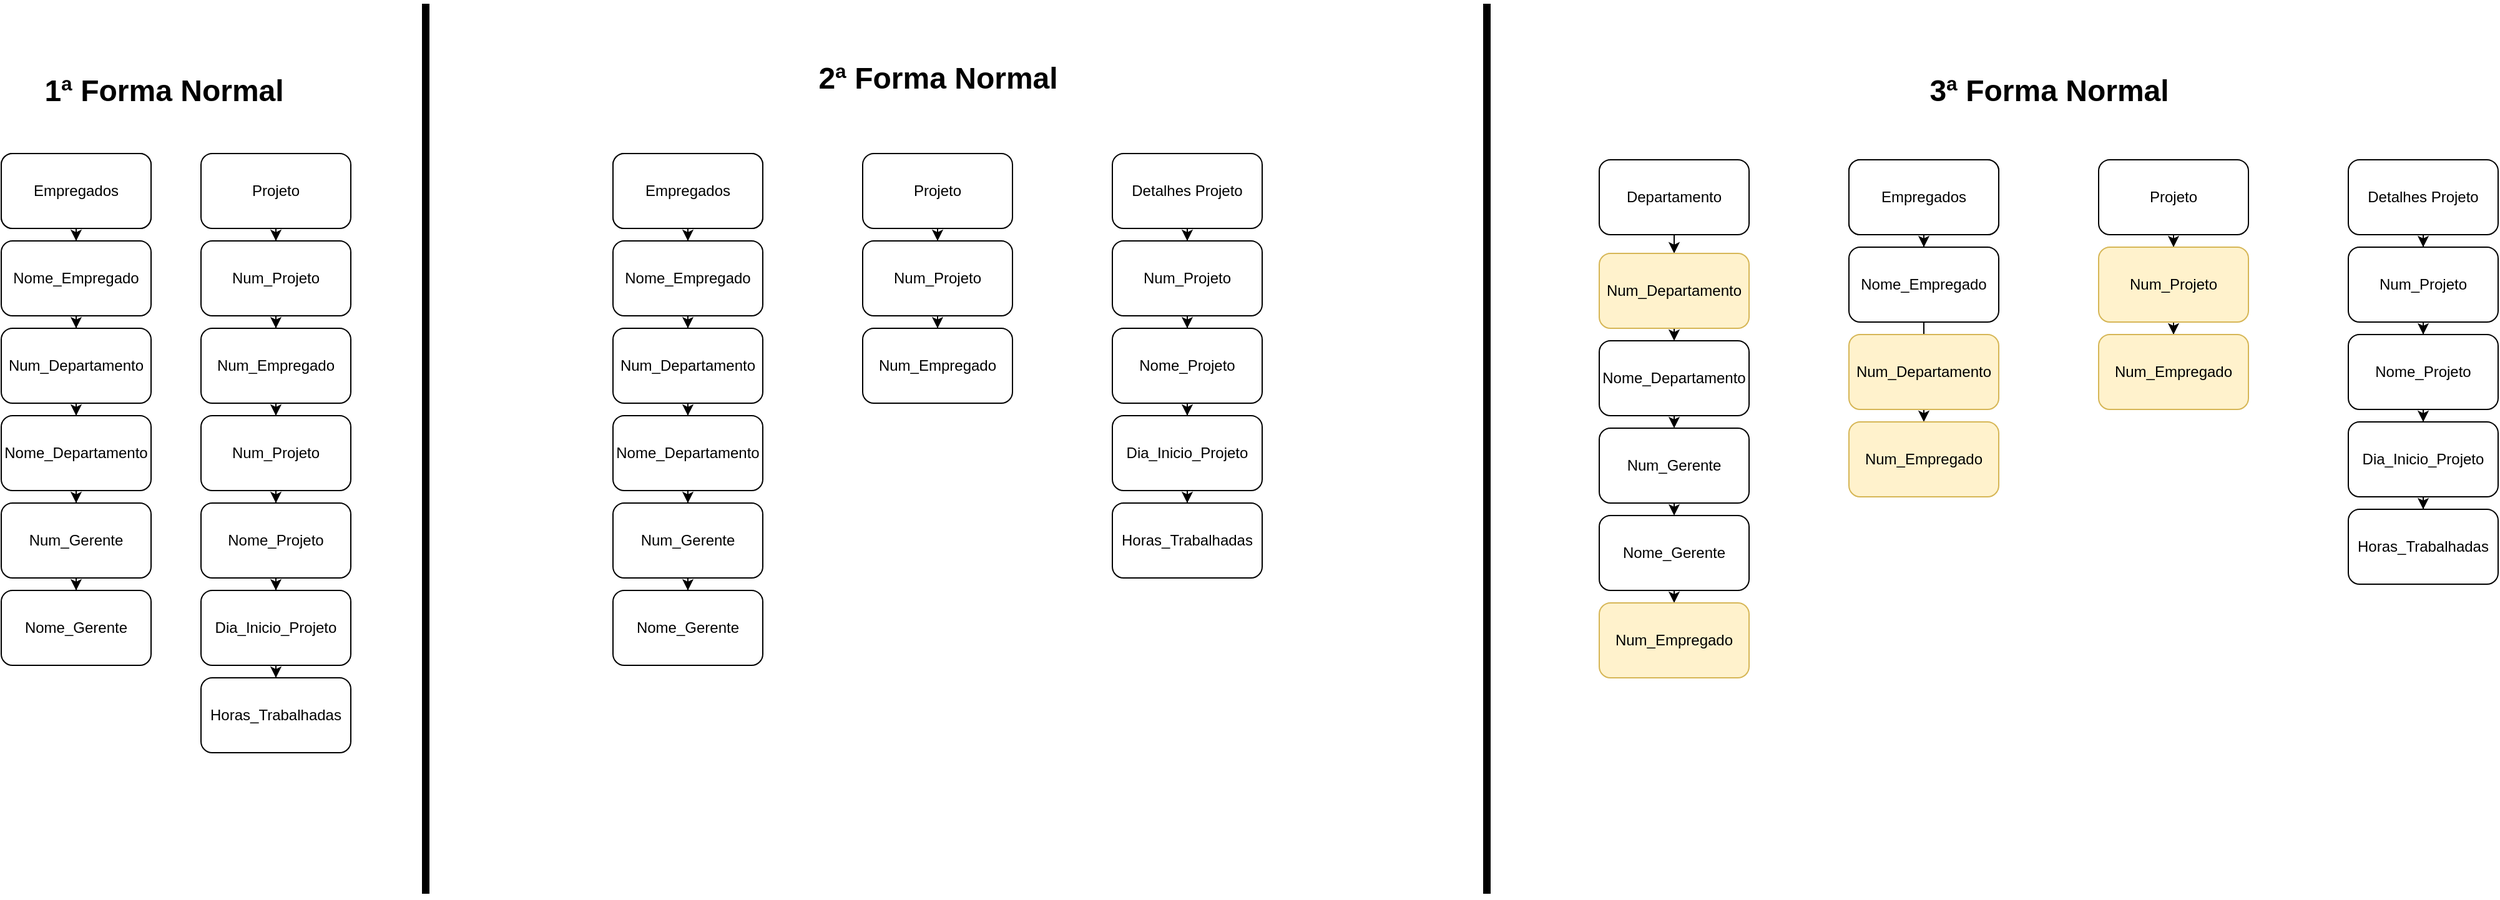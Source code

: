 <mxfile version="21.0.8" type="github">
  <diagram id="R2lEEEUBdFMjLlhIrx00" name="Page-1">
    <mxGraphModel dx="2899" dy="1126" grid="1" gridSize="10" guides="1" tooltips="1" connect="1" arrows="1" fold="1" page="1" pageScale="1" pageWidth="850" pageHeight="1100" math="0" shadow="0" extFonts="Permanent Marker^https://fonts.googleapis.com/css?family=Permanent+Marker">
      <root>
        <mxCell id="0" />
        <mxCell id="1" parent="0" />
        <mxCell id="5bg0Oknhp_1cdMqfzyep-85" value="" style="rounded=1;whiteSpace=wrap;html=1;" parent="1" vertex="1">
          <mxGeometry x="150" y="130" width="120" height="60" as="geometry" />
        </mxCell>
        <mxCell id="5bg0Oknhp_1cdMqfzyep-88" value="" style="edgeStyle=orthogonalEdgeStyle;rounded=0;orthogonalLoop=1;jettySize=auto;html=1;" parent="1" source="5bg0Oknhp_1cdMqfzyep-86" target="5bg0Oknhp_1cdMqfzyep-87" edge="1">
          <mxGeometry relative="1" as="geometry" />
        </mxCell>
        <mxCell id="5bg0Oknhp_1cdMqfzyep-86" value="Empregados" style="rounded=1;whiteSpace=wrap;html=1;" parent="1" vertex="1">
          <mxGeometry x="150" y="130" width="120" height="60" as="geometry" />
        </mxCell>
        <mxCell id="5bg0Oknhp_1cdMqfzyep-90" value="" style="edgeStyle=orthogonalEdgeStyle;rounded=0;orthogonalLoop=1;jettySize=auto;html=1;" parent="1" source="5bg0Oknhp_1cdMqfzyep-87" target="5bg0Oknhp_1cdMqfzyep-89" edge="1">
          <mxGeometry relative="1" as="geometry" />
        </mxCell>
        <mxCell id="5bg0Oknhp_1cdMqfzyep-87" value="Nome_Empregado" style="whiteSpace=wrap;html=1;rounded=1;" parent="1" vertex="1">
          <mxGeometry x="150" y="200" width="120" height="60" as="geometry" />
        </mxCell>
        <mxCell id="5bg0Oknhp_1cdMqfzyep-92" value="" style="edgeStyle=orthogonalEdgeStyle;rounded=0;orthogonalLoop=1;jettySize=auto;html=1;" parent="1" source="5bg0Oknhp_1cdMqfzyep-89" target="5bg0Oknhp_1cdMqfzyep-91" edge="1">
          <mxGeometry relative="1" as="geometry" />
        </mxCell>
        <mxCell id="5bg0Oknhp_1cdMqfzyep-89" value="Num_Departamento" style="whiteSpace=wrap;html=1;rounded=1;" parent="1" vertex="1">
          <mxGeometry x="150" y="270" width="120" height="60" as="geometry" />
        </mxCell>
        <mxCell id="5bg0Oknhp_1cdMqfzyep-94" value="" style="edgeStyle=orthogonalEdgeStyle;rounded=0;orthogonalLoop=1;jettySize=auto;html=1;" parent="1" source="5bg0Oknhp_1cdMqfzyep-91" target="5bg0Oknhp_1cdMqfzyep-93" edge="1">
          <mxGeometry relative="1" as="geometry" />
        </mxCell>
        <mxCell id="5bg0Oknhp_1cdMqfzyep-91" value="Nome_Departamento" style="whiteSpace=wrap;html=1;rounded=1;" parent="1" vertex="1">
          <mxGeometry x="150" y="340" width="120" height="60" as="geometry" />
        </mxCell>
        <mxCell id="5bg0Oknhp_1cdMqfzyep-96" value="" style="edgeStyle=orthogonalEdgeStyle;rounded=0;orthogonalLoop=1;jettySize=auto;html=1;" parent="1" source="5bg0Oknhp_1cdMqfzyep-93" target="5bg0Oknhp_1cdMqfzyep-95" edge="1">
          <mxGeometry relative="1" as="geometry" />
        </mxCell>
        <mxCell id="5bg0Oknhp_1cdMqfzyep-93" value="Num_Gerente" style="whiteSpace=wrap;html=1;rounded=1;" parent="1" vertex="1">
          <mxGeometry x="150" y="410" width="120" height="60" as="geometry" />
        </mxCell>
        <mxCell id="5bg0Oknhp_1cdMqfzyep-95" value="Nome_Gerente" style="whiteSpace=wrap;html=1;rounded=1;" parent="1" vertex="1">
          <mxGeometry x="150" y="480" width="120" height="60" as="geometry" />
        </mxCell>
        <mxCell id="5bg0Oknhp_1cdMqfzyep-110" value="" style="edgeStyle=orthogonalEdgeStyle;rounded=0;orthogonalLoop=1;jettySize=auto;html=1;" parent="1" source="5bg0Oknhp_1cdMqfzyep-97" target="5bg0Oknhp_1cdMqfzyep-109" edge="1">
          <mxGeometry relative="1" as="geometry" />
        </mxCell>
        <mxCell id="5bg0Oknhp_1cdMqfzyep-97" value="Projeto" style="whiteSpace=wrap;html=1;rounded=1;" parent="1" vertex="1">
          <mxGeometry x="350" y="130" width="120" height="60" as="geometry" />
        </mxCell>
        <mxCell id="5bg0Oknhp_1cdMqfzyep-102" value="" style="edgeStyle=orthogonalEdgeStyle;rounded=0;orthogonalLoop=1;jettySize=auto;html=1;" parent="1" source="5bg0Oknhp_1cdMqfzyep-99" target="5bg0Oknhp_1cdMqfzyep-101" edge="1">
          <mxGeometry relative="1" as="geometry" />
        </mxCell>
        <mxCell id="5bg0Oknhp_1cdMqfzyep-99" value="Detalhes Projeto" style="whiteSpace=wrap;html=1;rounded=1;" parent="1" vertex="1">
          <mxGeometry x="550" y="130" width="120" height="60" as="geometry" />
        </mxCell>
        <mxCell id="5bg0Oknhp_1cdMqfzyep-104" value="" style="edgeStyle=orthogonalEdgeStyle;rounded=0;orthogonalLoop=1;jettySize=auto;html=1;" parent="1" source="5bg0Oknhp_1cdMqfzyep-101" target="5bg0Oknhp_1cdMqfzyep-103" edge="1">
          <mxGeometry relative="1" as="geometry" />
        </mxCell>
        <mxCell id="5bg0Oknhp_1cdMqfzyep-101" value="Num_Projeto" style="whiteSpace=wrap;html=1;rounded=1;" parent="1" vertex="1">
          <mxGeometry x="550" y="200" width="120" height="60" as="geometry" />
        </mxCell>
        <mxCell id="5bg0Oknhp_1cdMqfzyep-106" value="" style="edgeStyle=orthogonalEdgeStyle;rounded=0;orthogonalLoop=1;jettySize=auto;html=1;" parent="1" source="5bg0Oknhp_1cdMqfzyep-103" target="5bg0Oknhp_1cdMqfzyep-105" edge="1">
          <mxGeometry relative="1" as="geometry" />
        </mxCell>
        <mxCell id="5bg0Oknhp_1cdMqfzyep-103" value="Nome_Projeto" style="whiteSpace=wrap;html=1;rounded=1;" parent="1" vertex="1">
          <mxGeometry x="550" y="270" width="120" height="60" as="geometry" />
        </mxCell>
        <mxCell id="5bg0Oknhp_1cdMqfzyep-108" value="" style="edgeStyle=orthogonalEdgeStyle;rounded=0;orthogonalLoop=1;jettySize=auto;html=1;" parent="1" source="5bg0Oknhp_1cdMqfzyep-105" target="5bg0Oknhp_1cdMqfzyep-107" edge="1">
          <mxGeometry relative="1" as="geometry" />
        </mxCell>
        <mxCell id="5bg0Oknhp_1cdMqfzyep-105" value="Dia_Inicio_Projeto&lt;br&gt;" style="whiteSpace=wrap;html=1;rounded=1;" parent="1" vertex="1">
          <mxGeometry x="550" y="340" width="120" height="60" as="geometry" />
        </mxCell>
        <mxCell id="5bg0Oknhp_1cdMqfzyep-107" value="Horas_Trabalhadas" style="whiteSpace=wrap;html=1;rounded=1;" parent="1" vertex="1">
          <mxGeometry x="550" y="410" width="120" height="60" as="geometry" />
        </mxCell>
        <mxCell id="5bg0Oknhp_1cdMqfzyep-112" value="" style="edgeStyle=orthogonalEdgeStyle;rounded=0;orthogonalLoop=1;jettySize=auto;html=1;" parent="1" source="5bg0Oknhp_1cdMqfzyep-109" target="5bg0Oknhp_1cdMqfzyep-111" edge="1">
          <mxGeometry relative="1" as="geometry" />
        </mxCell>
        <mxCell id="5bg0Oknhp_1cdMqfzyep-109" value="Num_Projeto" style="whiteSpace=wrap;html=1;rounded=1;" parent="1" vertex="1">
          <mxGeometry x="350" y="200" width="120" height="60" as="geometry" />
        </mxCell>
        <mxCell id="5bg0Oknhp_1cdMqfzyep-111" value="Num_Empregado" style="whiteSpace=wrap;html=1;rounded=1;" parent="1" vertex="1">
          <mxGeometry x="350" y="270" width="120" height="60" as="geometry" />
        </mxCell>
        <mxCell id="5bg0Oknhp_1cdMqfzyep-118" value="" style="rounded=1;whiteSpace=wrap;html=1;" parent="1" vertex="1">
          <mxGeometry x="-340" y="130" width="120" height="60" as="geometry" />
        </mxCell>
        <mxCell id="5bg0Oknhp_1cdMqfzyep-119" value="" style="edgeStyle=orthogonalEdgeStyle;rounded=0;orthogonalLoop=1;jettySize=auto;html=1;" parent="1" source="5bg0Oknhp_1cdMqfzyep-120" target="5bg0Oknhp_1cdMqfzyep-122" edge="1">
          <mxGeometry relative="1" as="geometry" />
        </mxCell>
        <mxCell id="5bg0Oknhp_1cdMqfzyep-120" value="Empregados" style="rounded=1;whiteSpace=wrap;html=1;" parent="1" vertex="1">
          <mxGeometry x="-340" y="130" width="120" height="60" as="geometry" />
        </mxCell>
        <mxCell id="5bg0Oknhp_1cdMqfzyep-121" value="" style="edgeStyle=orthogonalEdgeStyle;rounded=0;orthogonalLoop=1;jettySize=auto;html=1;" parent="1" source="5bg0Oknhp_1cdMqfzyep-122" target="5bg0Oknhp_1cdMqfzyep-124" edge="1">
          <mxGeometry relative="1" as="geometry" />
        </mxCell>
        <mxCell id="5bg0Oknhp_1cdMqfzyep-122" value="Nome_Empregado" style="whiteSpace=wrap;html=1;rounded=1;" parent="1" vertex="1">
          <mxGeometry x="-340" y="200" width="120" height="60" as="geometry" />
        </mxCell>
        <mxCell id="5bg0Oknhp_1cdMqfzyep-123" value="" style="edgeStyle=orthogonalEdgeStyle;rounded=0;orthogonalLoop=1;jettySize=auto;html=1;" parent="1" source="5bg0Oknhp_1cdMqfzyep-124" target="5bg0Oknhp_1cdMqfzyep-126" edge="1">
          <mxGeometry relative="1" as="geometry" />
        </mxCell>
        <mxCell id="5bg0Oknhp_1cdMqfzyep-124" value="Num_Departamento" style="whiteSpace=wrap;html=1;rounded=1;" parent="1" vertex="1">
          <mxGeometry x="-340" y="270" width="120" height="60" as="geometry" />
        </mxCell>
        <mxCell id="5bg0Oknhp_1cdMqfzyep-125" value="" style="edgeStyle=orthogonalEdgeStyle;rounded=0;orthogonalLoop=1;jettySize=auto;html=1;" parent="1" source="5bg0Oknhp_1cdMqfzyep-126" target="5bg0Oknhp_1cdMqfzyep-128" edge="1">
          <mxGeometry relative="1" as="geometry" />
        </mxCell>
        <mxCell id="5bg0Oknhp_1cdMqfzyep-126" value="Nome_Departamento" style="whiteSpace=wrap;html=1;rounded=1;" parent="1" vertex="1">
          <mxGeometry x="-340" y="340" width="120" height="60" as="geometry" />
        </mxCell>
        <mxCell id="5bg0Oknhp_1cdMqfzyep-127" value="" style="edgeStyle=orthogonalEdgeStyle;rounded=0;orthogonalLoop=1;jettySize=auto;html=1;" parent="1" source="5bg0Oknhp_1cdMqfzyep-128" target="5bg0Oknhp_1cdMqfzyep-129" edge="1">
          <mxGeometry relative="1" as="geometry" />
        </mxCell>
        <mxCell id="5bg0Oknhp_1cdMqfzyep-128" value="Num_Gerente" style="whiteSpace=wrap;html=1;rounded=1;" parent="1" vertex="1">
          <mxGeometry x="-340" y="410" width="120" height="60" as="geometry" />
        </mxCell>
        <mxCell id="5bg0Oknhp_1cdMqfzyep-129" value="Nome_Gerente" style="whiteSpace=wrap;html=1;rounded=1;" parent="1" vertex="1">
          <mxGeometry x="-340" y="480" width="120" height="60" as="geometry" />
        </mxCell>
        <mxCell id="5bg0Oknhp_1cdMqfzyep-130" value="" style="edgeStyle=orthogonalEdgeStyle;rounded=0;orthogonalLoop=1;jettySize=auto;html=1;" parent="1" source="5bg0Oknhp_1cdMqfzyep-131" target="5bg0Oknhp_1cdMqfzyep-142" edge="1">
          <mxGeometry relative="1" as="geometry" />
        </mxCell>
        <mxCell id="5bg0Oknhp_1cdMqfzyep-131" value="Projeto" style="whiteSpace=wrap;html=1;rounded=1;" parent="1" vertex="1">
          <mxGeometry x="-180" y="130" width="120" height="60" as="geometry" />
        </mxCell>
        <mxCell id="5bg0Oknhp_1cdMqfzyep-132" value="" style="edgeStyle=orthogonalEdgeStyle;rounded=0;orthogonalLoop=1;jettySize=auto;html=1;exitX=0.5;exitY=1;exitDx=0;exitDy=0;" parent="1" source="5bg0Oknhp_1cdMqfzyep-143" target="5bg0Oknhp_1cdMqfzyep-135" edge="1">
          <mxGeometry relative="1" as="geometry" />
        </mxCell>
        <mxCell id="5bg0Oknhp_1cdMqfzyep-134" value="" style="edgeStyle=orthogonalEdgeStyle;rounded=0;orthogonalLoop=1;jettySize=auto;html=1;" parent="1" source="5bg0Oknhp_1cdMqfzyep-135" target="5bg0Oknhp_1cdMqfzyep-137" edge="1">
          <mxGeometry relative="1" as="geometry" />
        </mxCell>
        <mxCell id="5bg0Oknhp_1cdMqfzyep-135" value="Num_Projeto" style="whiteSpace=wrap;html=1;rounded=1;" parent="1" vertex="1">
          <mxGeometry x="-180" y="340" width="120" height="60" as="geometry" />
        </mxCell>
        <mxCell id="5bg0Oknhp_1cdMqfzyep-136" value="" style="edgeStyle=orthogonalEdgeStyle;rounded=0;orthogonalLoop=1;jettySize=auto;html=1;" parent="1" source="5bg0Oknhp_1cdMqfzyep-137" target="5bg0Oknhp_1cdMqfzyep-139" edge="1">
          <mxGeometry relative="1" as="geometry" />
        </mxCell>
        <mxCell id="5bg0Oknhp_1cdMqfzyep-137" value="Nome_Projeto" style="whiteSpace=wrap;html=1;rounded=1;" parent="1" vertex="1">
          <mxGeometry x="-180" y="410" width="120" height="60" as="geometry" />
        </mxCell>
        <mxCell id="5bg0Oknhp_1cdMqfzyep-138" value="" style="edgeStyle=orthogonalEdgeStyle;rounded=0;orthogonalLoop=1;jettySize=auto;html=1;" parent="1" source="5bg0Oknhp_1cdMqfzyep-139" target="5bg0Oknhp_1cdMqfzyep-140" edge="1">
          <mxGeometry relative="1" as="geometry" />
        </mxCell>
        <mxCell id="5bg0Oknhp_1cdMqfzyep-139" value="Dia_Inicio_Projeto&lt;br&gt;" style="whiteSpace=wrap;html=1;rounded=1;" parent="1" vertex="1">
          <mxGeometry x="-180" y="480" width="120" height="60" as="geometry" />
        </mxCell>
        <mxCell id="5bg0Oknhp_1cdMqfzyep-140" value="Horas_Trabalhadas" style="whiteSpace=wrap;html=1;rounded=1;" parent="1" vertex="1">
          <mxGeometry x="-180" y="550" width="120" height="60" as="geometry" />
        </mxCell>
        <mxCell id="5bg0Oknhp_1cdMqfzyep-141" value="" style="edgeStyle=orthogonalEdgeStyle;rounded=0;orthogonalLoop=1;jettySize=auto;html=1;" parent="1" source="5bg0Oknhp_1cdMqfzyep-142" target="5bg0Oknhp_1cdMqfzyep-143" edge="1">
          <mxGeometry relative="1" as="geometry" />
        </mxCell>
        <mxCell id="5bg0Oknhp_1cdMqfzyep-142" value="Num_Projeto" style="whiteSpace=wrap;html=1;rounded=1;" parent="1" vertex="1">
          <mxGeometry x="-180" y="200" width="120" height="60" as="geometry" />
        </mxCell>
        <mxCell id="5bg0Oknhp_1cdMqfzyep-143" value="Num_Empregado" style="whiteSpace=wrap;html=1;rounded=1;" parent="1" vertex="1">
          <mxGeometry x="-180" y="270" width="120" height="60" as="geometry" />
        </mxCell>
        <mxCell id="5bg0Oknhp_1cdMqfzyep-144" value="1ª Forma Normal" style="text;strokeColor=none;fillColor=none;html=1;fontSize=24;fontStyle=1;verticalAlign=middle;align=center;" parent="1" vertex="1">
          <mxGeometry x="-260" y="60" width="100" height="40" as="geometry" />
        </mxCell>
        <mxCell id="5bg0Oknhp_1cdMqfzyep-145" value="2ª Forma Normal" style="text;strokeColor=none;fillColor=none;html=1;fontSize=24;fontStyle=1;verticalAlign=middle;align=center;" parent="1" vertex="1">
          <mxGeometry x="360" y="50" width="100" height="40" as="geometry" />
        </mxCell>
        <mxCell id="5bg0Oknhp_1cdMqfzyep-146" value="" style="rounded=1;whiteSpace=wrap;html=1;" parent="1" vertex="1">
          <mxGeometry x="1140" y="135" width="120" height="60" as="geometry" />
        </mxCell>
        <mxCell id="5bg0Oknhp_1cdMqfzyep-147" value="" style="edgeStyle=orthogonalEdgeStyle;rounded=0;orthogonalLoop=1;jettySize=auto;html=1;" parent="1" source="5bg0Oknhp_1cdMqfzyep-148" target="5bg0Oknhp_1cdMqfzyep-150" edge="1">
          <mxGeometry relative="1" as="geometry" />
        </mxCell>
        <mxCell id="5bg0Oknhp_1cdMqfzyep-148" value="Empregados" style="rounded=1;whiteSpace=wrap;html=1;" parent="1" vertex="1">
          <mxGeometry x="1140" y="135" width="120" height="60" as="geometry" />
        </mxCell>
        <mxCell id="5bg0Oknhp_1cdMqfzyep-149" value="" style="edgeStyle=orthogonalEdgeStyle;rounded=0;orthogonalLoop=1;jettySize=auto;html=1;" parent="1" source="5bg0Oknhp_1cdMqfzyep-150" edge="1">
          <mxGeometry relative="1" as="geometry">
            <mxPoint x="1200" y="275" as="targetPoint" />
          </mxGeometry>
        </mxCell>
        <mxCell id="5bg0Oknhp_1cdMqfzyep-150" value="Nome_Empregado" style="whiteSpace=wrap;html=1;rounded=1;" parent="1" vertex="1">
          <mxGeometry x="1140" y="205" width="120" height="60" as="geometry" />
        </mxCell>
        <mxCell id="5bg0Oknhp_1cdMqfzyep-186" style="edgeStyle=orthogonalEdgeStyle;rounded=0;orthogonalLoop=1;jettySize=auto;html=1;exitX=0.5;exitY=1;exitDx=0;exitDy=0;entryX=0.5;entryY=0;entryDx=0;entryDy=0;" parent="1" source="5bg0Oknhp_1cdMqfzyep-154" target="5bg0Oknhp_1cdMqfzyep-179" edge="1">
          <mxGeometry relative="1" as="geometry" />
        </mxCell>
        <mxCell id="5bg0Oknhp_1cdMqfzyep-154" value="Nome_Departamento" style="whiteSpace=wrap;html=1;rounded=1;" parent="1" vertex="1">
          <mxGeometry x="940" y="280" width="120" height="60" as="geometry" />
        </mxCell>
        <mxCell id="5bg0Oknhp_1cdMqfzyep-155" value="" style="edgeStyle=orthogonalEdgeStyle;rounded=0;orthogonalLoop=1;jettySize=auto;html=1;" parent="1" edge="1">
          <mxGeometry relative="1" as="geometry">
            <mxPoint x="1200" y="475" as="sourcePoint" />
          </mxGeometry>
        </mxCell>
        <mxCell id="5bg0Oknhp_1cdMqfzyep-158" value="" style="edgeStyle=orthogonalEdgeStyle;rounded=0;orthogonalLoop=1;jettySize=auto;html=1;" parent="1" source="5bg0Oknhp_1cdMqfzyep-159" target="5bg0Oknhp_1cdMqfzyep-170" edge="1">
          <mxGeometry relative="1" as="geometry" />
        </mxCell>
        <mxCell id="5bg0Oknhp_1cdMqfzyep-159" value="Projeto" style="whiteSpace=wrap;html=1;rounded=1;" parent="1" vertex="1">
          <mxGeometry x="1340" y="135" width="120" height="60" as="geometry" />
        </mxCell>
        <mxCell id="5bg0Oknhp_1cdMqfzyep-160" value="" style="edgeStyle=orthogonalEdgeStyle;rounded=0;orthogonalLoop=1;jettySize=auto;html=1;" parent="1" source="5bg0Oknhp_1cdMqfzyep-161" target="5bg0Oknhp_1cdMqfzyep-163" edge="1">
          <mxGeometry relative="1" as="geometry" />
        </mxCell>
        <mxCell id="5bg0Oknhp_1cdMqfzyep-161" value="Detalhes Projeto" style="whiteSpace=wrap;html=1;rounded=1;" parent="1" vertex="1">
          <mxGeometry x="1540" y="135" width="120" height="60" as="geometry" />
        </mxCell>
        <mxCell id="5bg0Oknhp_1cdMqfzyep-162" value="" style="edgeStyle=orthogonalEdgeStyle;rounded=0;orthogonalLoop=1;jettySize=auto;html=1;" parent="1" source="5bg0Oknhp_1cdMqfzyep-163" target="5bg0Oknhp_1cdMqfzyep-165" edge="1">
          <mxGeometry relative="1" as="geometry" />
        </mxCell>
        <mxCell id="5bg0Oknhp_1cdMqfzyep-163" value="Num_Projeto" style="whiteSpace=wrap;html=1;rounded=1;" parent="1" vertex="1">
          <mxGeometry x="1540" y="205" width="120" height="60" as="geometry" />
        </mxCell>
        <mxCell id="5bg0Oknhp_1cdMqfzyep-164" value="" style="edgeStyle=orthogonalEdgeStyle;rounded=0;orthogonalLoop=1;jettySize=auto;html=1;" parent="1" source="5bg0Oknhp_1cdMqfzyep-165" target="5bg0Oknhp_1cdMqfzyep-167" edge="1">
          <mxGeometry relative="1" as="geometry" />
        </mxCell>
        <mxCell id="5bg0Oknhp_1cdMqfzyep-165" value="Nome_Projeto" style="whiteSpace=wrap;html=1;rounded=1;" parent="1" vertex="1">
          <mxGeometry x="1540" y="275" width="120" height="60" as="geometry" />
        </mxCell>
        <mxCell id="5bg0Oknhp_1cdMqfzyep-166" value="" style="edgeStyle=orthogonalEdgeStyle;rounded=0;orthogonalLoop=1;jettySize=auto;html=1;" parent="1" source="5bg0Oknhp_1cdMqfzyep-167" target="5bg0Oknhp_1cdMqfzyep-168" edge="1">
          <mxGeometry relative="1" as="geometry" />
        </mxCell>
        <mxCell id="5bg0Oknhp_1cdMqfzyep-167" value="Dia_Inicio_Projeto&lt;br&gt;" style="whiteSpace=wrap;html=1;rounded=1;" parent="1" vertex="1">
          <mxGeometry x="1540" y="345" width="120" height="60" as="geometry" />
        </mxCell>
        <mxCell id="5bg0Oknhp_1cdMqfzyep-168" value="Horas_Trabalhadas" style="whiteSpace=wrap;html=1;rounded=1;" parent="1" vertex="1">
          <mxGeometry x="1540" y="415" width="120" height="60" as="geometry" />
        </mxCell>
        <mxCell id="5bg0Oknhp_1cdMqfzyep-169" value="" style="edgeStyle=orthogonalEdgeStyle;rounded=0;orthogonalLoop=1;jettySize=auto;html=1;" parent="1" source="5bg0Oknhp_1cdMqfzyep-170" target="5bg0Oknhp_1cdMqfzyep-171" edge="1">
          <mxGeometry relative="1" as="geometry" />
        </mxCell>
        <mxCell id="5bg0Oknhp_1cdMqfzyep-170" value="Num_Projeto" style="whiteSpace=wrap;html=1;rounded=1;fillColor=#fff2cc;strokeColor=#d6b656;" parent="1" vertex="1">
          <mxGeometry x="1340" y="205" width="120" height="60" as="geometry" />
        </mxCell>
        <mxCell id="5bg0Oknhp_1cdMqfzyep-171" value="Num_Empregado" style="whiteSpace=wrap;html=1;rounded=1;fillColor=#fff2cc;strokeColor=#d6b656;" parent="1" vertex="1">
          <mxGeometry x="1340" y="275" width="120" height="60" as="geometry" />
        </mxCell>
        <mxCell id="5bg0Oknhp_1cdMqfzyep-172" value="3ª Forma Normal" style="text;strokeColor=none;fillColor=none;html=1;fontSize=24;fontStyle=1;verticalAlign=middle;align=center;" parent="1" vertex="1">
          <mxGeometry x="1250" y="60" width="100" height="40" as="geometry" />
        </mxCell>
        <mxCell id="5bg0Oknhp_1cdMqfzyep-177" style="edgeStyle=orthogonalEdgeStyle;rounded=0;orthogonalLoop=1;jettySize=auto;html=1;exitX=0.5;exitY=1;exitDx=0;exitDy=0;entryX=0.5;entryY=0;entryDx=0;entryDy=0;" parent="1" source="5bg0Oknhp_1cdMqfzyep-173" target="5bg0Oknhp_1cdMqfzyep-176" edge="1">
          <mxGeometry relative="1" as="geometry" />
        </mxCell>
        <mxCell id="5bg0Oknhp_1cdMqfzyep-173" value="Departamento" style="rounded=1;whiteSpace=wrap;html=1;" parent="1" vertex="1">
          <mxGeometry x="940" y="135" width="120" height="60" as="geometry" />
        </mxCell>
        <mxCell id="5bg0Oknhp_1cdMqfzyep-183" style="edgeStyle=orthogonalEdgeStyle;rounded=0;orthogonalLoop=1;jettySize=auto;html=1;exitX=0.5;exitY=1;exitDx=0;exitDy=0;entryX=0.5;entryY=0;entryDx=0;entryDy=0;" parent="1" source="5bg0Oknhp_1cdMqfzyep-176" target="5bg0Oknhp_1cdMqfzyep-154" edge="1">
          <mxGeometry relative="1" as="geometry" />
        </mxCell>
        <mxCell id="5bg0Oknhp_1cdMqfzyep-176" value="Num_Departamento" style="whiteSpace=wrap;html=1;rounded=1;fillColor=#fff2cc;strokeColor=#d6b656;" parent="1" vertex="1">
          <mxGeometry x="940" y="210" width="120" height="60" as="geometry" />
        </mxCell>
        <mxCell id="5bg0Oknhp_1cdMqfzyep-182" style="edgeStyle=orthogonalEdgeStyle;rounded=0;orthogonalLoop=1;jettySize=auto;html=1;exitX=0.5;exitY=1;exitDx=0;exitDy=0;entryX=0.5;entryY=0;entryDx=0;entryDy=0;" parent="1" source="5bg0Oknhp_1cdMqfzyep-178" target="5bg0Oknhp_1cdMqfzyep-181" edge="1">
          <mxGeometry relative="1" as="geometry" />
        </mxCell>
        <mxCell id="5bg0Oknhp_1cdMqfzyep-178" value="Num_Departamento" style="whiteSpace=wrap;html=1;rounded=1;fillColor=#fff2cc;strokeColor=#d6b656;" parent="1" vertex="1">
          <mxGeometry x="1140" y="275" width="120" height="60" as="geometry" />
        </mxCell>
        <mxCell id="5bg0Oknhp_1cdMqfzyep-187" style="edgeStyle=orthogonalEdgeStyle;rounded=0;orthogonalLoop=1;jettySize=auto;html=1;exitX=0.5;exitY=1;exitDx=0;exitDy=0;entryX=0.5;entryY=0;entryDx=0;entryDy=0;" parent="1" source="5bg0Oknhp_1cdMqfzyep-179" target="5bg0Oknhp_1cdMqfzyep-180" edge="1">
          <mxGeometry relative="1" as="geometry" />
        </mxCell>
        <mxCell id="5bg0Oknhp_1cdMqfzyep-179" value="Num_Gerente" style="whiteSpace=wrap;html=1;rounded=1;" parent="1" vertex="1">
          <mxGeometry x="940" y="350" width="120" height="60" as="geometry" />
        </mxCell>
        <mxCell id="5bg0Oknhp_1cdMqfzyep-185" style="edgeStyle=orthogonalEdgeStyle;rounded=0;orthogonalLoop=1;jettySize=auto;html=1;exitX=0.5;exitY=1;exitDx=0;exitDy=0;entryX=0.5;entryY=0;entryDx=0;entryDy=0;" parent="1" source="5bg0Oknhp_1cdMqfzyep-180" target="5bg0Oknhp_1cdMqfzyep-184" edge="1">
          <mxGeometry relative="1" as="geometry" />
        </mxCell>
        <mxCell id="5bg0Oknhp_1cdMqfzyep-180" value="Nome_Gerente" style="whiteSpace=wrap;html=1;rounded=1;" parent="1" vertex="1">
          <mxGeometry x="940" y="420" width="120" height="60" as="geometry" />
        </mxCell>
        <mxCell id="5bg0Oknhp_1cdMqfzyep-181" value="Num_Empregado" style="whiteSpace=wrap;html=1;rounded=1;fillColor=#fff2cc;strokeColor=#d6b656;" parent="1" vertex="1">
          <mxGeometry x="1140" y="345" width="120" height="60" as="geometry" />
        </mxCell>
        <mxCell id="5bg0Oknhp_1cdMqfzyep-184" value="Num_Empregado" style="whiteSpace=wrap;html=1;rounded=1;fillColor=#fff2cc;strokeColor=#d6b656;" parent="1" vertex="1">
          <mxGeometry x="940" y="490" width="120" height="60" as="geometry" />
        </mxCell>
        <mxCell id="5bg0Oknhp_1cdMqfzyep-188" value="" style="endArrow=none;html=1;rounded=0;strokeWidth=6;" parent="1" edge="1">
          <mxGeometry width="50" height="50" relative="1" as="geometry">
            <mxPoint y="723" as="sourcePoint" />
            <mxPoint y="10" as="targetPoint" />
          </mxGeometry>
        </mxCell>
        <mxCell id="5bg0Oknhp_1cdMqfzyep-189" value="" style="endArrow=none;html=1;rounded=0;strokeWidth=6;" parent="1" edge="1">
          <mxGeometry width="50" height="50" relative="1" as="geometry">
            <mxPoint x="850" y="723" as="sourcePoint" />
            <mxPoint x="850" y="10" as="targetPoint" />
          </mxGeometry>
        </mxCell>
      </root>
    </mxGraphModel>
  </diagram>
</mxfile>
